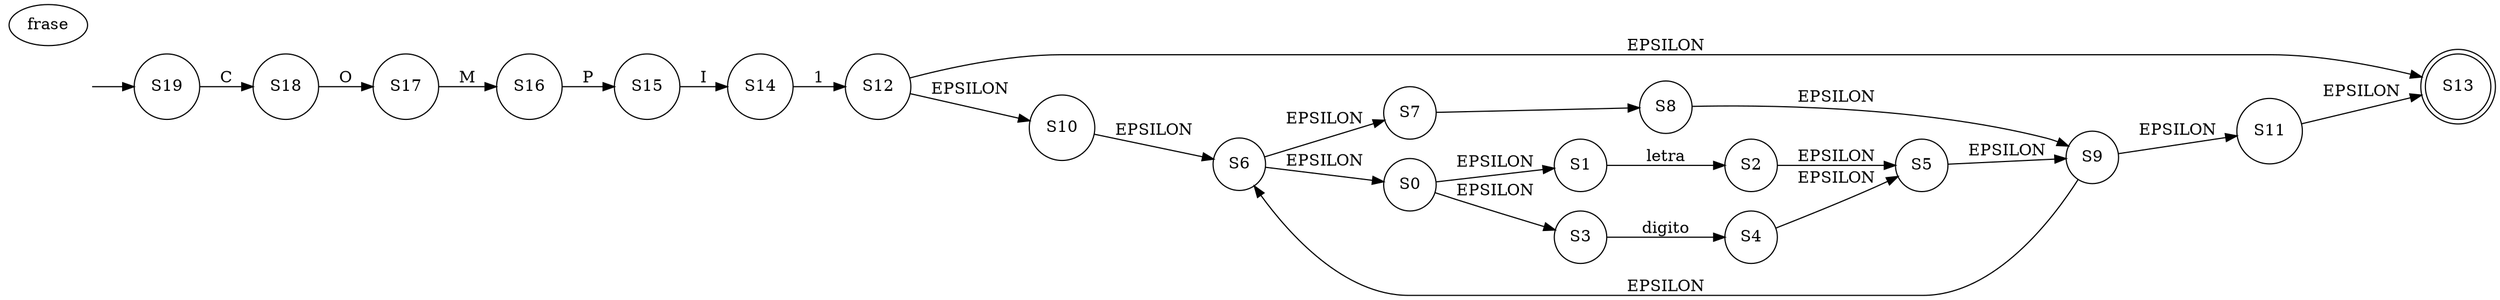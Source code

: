 digraph AFND{
rankdir=LR;
nFlecha[label="flecha" color="white" fontcolor="white"]
nIdentificador [label="frase"];
n12 [label="S12" shape=circle]
n13 [label="S13" shape=doublecircle]
n10 [label="S10" shape=circle]
n11 [label="S11" shape=circle]
n6 [label="S6" shape=circle]
n7 [label="S7" shape=circle]
n8 [label="S8" shape=circle]
n9 [label="S9" shape=circle]
n0 [label="S0" shape=circle]
n1 [label="S1" shape=circle]
n2 [label="S2" shape=circle]
n3 [label="S3" shape=circle]
n4 [label="S4" shape=circle]
n5 [label="S5" shape=circle]
n14 [label="S14" shape=circle]
n15 [label="S15" shape=circle]
n16 [label="S16" shape=circle]
n17 [label="S17" shape=circle]
n18 [label="S18" shape=circle]
n19 [label="S19" shape=circle]
n12->n10[label="EPSILON"];
n12->n13[label="EPSILON"];
n10->n6[label="EPSILON"];
n11->n13[label="EPSILON"];
n6->n7[label="EPSILON"];
n6->n0[label="EPSILON"];
n7->n8[label=" "];
n8->n9[label="EPSILON"];
n9->n11[label="EPSILON"];
n9->n6[label="EPSILON"];
n0->n1[label="EPSILON"];
n0->n3[label="EPSILON"];
n1->n2[label="letra"];
n2->n5[label="EPSILON"];
n3->n4[label="digito"];
n4->n5[label="EPSILON"];
n5->n9[label="EPSILON"];
n14->n12[label="1"];
n15->n14[label="I"];
n16->n15[label="P"];
n17->n16[label="M"];
n18->n17[label="O"];
nFlecha->n19
n19->n18[label="C"];

}